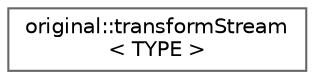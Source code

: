 digraph "Graphical Class Hierarchy"
{
 // LATEX_PDF_SIZE
  bgcolor="transparent";
  edge [fontname=Helvetica,fontsize=10,labelfontname=Helvetica,labelfontsize=10];
  node [fontname=Helvetica,fontsize=10,shape=box,height=0.2,width=0.4];
  rankdir="LR";
  Node0 [id="Node000000",label="original::transformStream\l\< TYPE \>",height=0.2,width=0.4,color="grey40", fillcolor="white", style="filled",URL="$classoriginal_1_1transform_stream.html",tooltip="Ordered sequence of transformation operations."];
}
